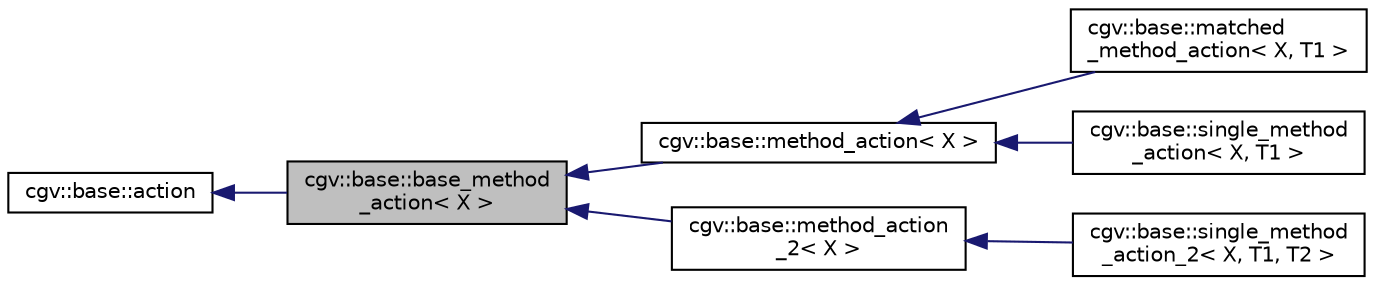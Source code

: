 digraph "cgv::base::base_method_action&lt; X &gt;"
{
  bgcolor="transparent";
  edge [fontname="Helvetica",fontsize="10",labelfontname="Helvetica",labelfontsize="10"];
  node [fontname="Helvetica",fontsize="10",shape=record];
  rankdir="LR";
  Node1 [label="cgv::base::base_method\l_action\< X \>",height=0.2,width=0.4,color="black", fillcolor="grey75", style="filled", fontcolor="black"];
  Node2 -> Node1 [dir="back",color="midnightblue",fontsize="10",style="solid",fontname="Helvetica"];
  Node2 [label="cgv::base::action",height=0.2,width=0.4,color="black",URL="$a00016.html"];
  Node1 -> Node3 [dir="back",color="midnightblue",fontsize="10",style="solid",fontname="Helvetica"];
  Node3 [label="cgv::base::method_action\< X \>",height=0.2,width=0.4,color="black",URL="$a00037.html"];
  Node3 -> Node4 [dir="back",color="midnightblue",fontsize="10",style="solid",fontname="Helvetica"];
  Node4 [label="cgv::base::matched\l_method_action\< X, T1 \>",height=0.2,width=0.4,color="black",URL="$a00036.html"];
  Node3 -> Node5 [dir="back",color="midnightblue",fontsize="10",style="solid",fontname="Helvetica"];
  Node5 [label="cgv::base::single_method\l_action\< X, T1 \>",height=0.2,width=0.4,color="black",URL="$a00051.html"];
  Node1 -> Node6 [dir="back",color="midnightblue",fontsize="10",style="solid",fontname="Helvetica"];
  Node6 [label="cgv::base::method_action\l_2\< X \>",height=0.2,width=0.4,color="black",URL="$a00038.html"];
  Node6 -> Node7 [dir="back",color="midnightblue",fontsize="10",style="solid",fontname="Helvetica"];
  Node7 [label="cgv::base::single_method\l_action_2\< X, T1, T2 \>",height=0.2,width=0.4,color="black",URL="$a00052.html"];
}

